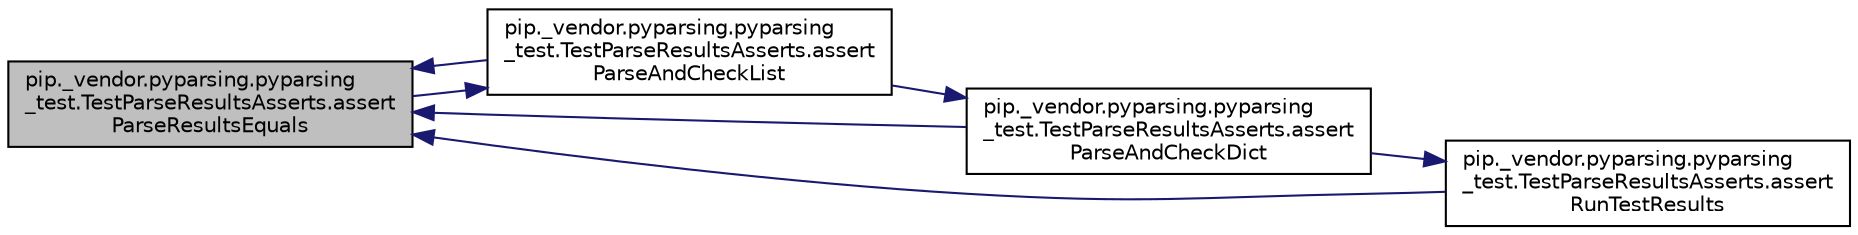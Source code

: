 digraph "pip._vendor.pyparsing.pyparsing_test.TestParseResultsAsserts.assertParseResultsEquals"
{
 // LATEX_PDF_SIZE
  edge [fontname="Helvetica",fontsize="10",labelfontname="Helvetica",labelfontsize="10"];
  node [fontname="Helvetica",fontsize="10",shape=record];
  rankdir="LR";
  Node1 [label="pip._vendor.pyparsing.pyparsing\l_test.TestParseResultsAsserts.assert\lParseResultsEquals",height=0.2,width=0.4,color="black", fillcolor="grey75", style="filled", fontcolor="black",tooltip=" "];
  Node1 -> Node2 [color="midnightblue",fontsize="10",style="solid",fontname="Helvetica"];
  Node2 [label="pip._vendor.pyparsing.pyparsing\l_test.TestParseResultsAsserts.assert\lParseAndCheckList",height=0.2,width=0.4,color="black", fillcolor="white", style="filled",URL="$d0/d8a/classpip_1_1__vendor_1_1pyparsing_1_1pyparsing__test_1_1_test_parse_results_asserts.html#a4475842cf72c70710e9c7b1f653188b5",tooltip=" "];
  Node2 -> Node3 [color="midnightblue",fontsize="10",style="solid",fontname="Helvetica"];
  Node3 [label="pip._vendor.pyparsing.pyparsing\l_test.TestParseResultsAsserts.assert\lParseAndCheckDict",height=0.2,width=0.4,color="black", fillcolor="white", style="filled",URL="$d0/d8a/classpip_1_1__vendor_1_1pyparsing_1_1pyparsing__test_1_1_test_parse_results_asserts.html#a6300718396c5effc37353e2420ad3ad7",tooltip=" "];
  Node3 -> Node1 [color="midnightblue",fontsize="10",style="solid",fontname="Helvetica"];
  Node3 -> Node4 [color="midnightblue",fontsize="10",style="solid",fontname="Helvetica"];
  Node4 [label="pip._vendor.pyparsing.pyparsing\l_test.TestParseResultsAsserts.assert\lRunTestResults",height=0.2,width=0.4,color="black", fillcolor="white", style="filled",URL="$d0/d8a/classpip_1_1__vendor_1_1pyparsing_1_1pyparsing__test_1_1_test_parse_results_asserts.html#a49a1a64a47b2e6e94d7c9e4e7bc3a7a6",tooltip=" "];
  Node4 -> Node1 [color="midnightblue",fontsize="10",style="solid",fontname="Helvetica"];
  Node2 -> Node1 [color="midnightblue",fontsize="10",style="solid",fontname="Helvetica"];
}
